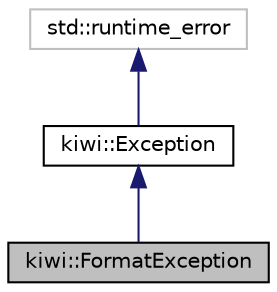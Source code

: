 digraph "kiwi::FormatException"
{
 // LATEX_PDF_SIZE
  edge [fontname="Helvetica",fontsize="10",labelfontname="Helvetica",labelfontsize="10"];
  node [fontname="Helvetica",fontsize="10",shape=record];
  Node1 [label="kiwi::FormatException",height=0.2,width=0.4,color="black", fillcolor="grey75", style="filled", fontcolor="black",tooltip=" "];
  Node2 -> Node1 [dir="back",color="midnightblue",fontsize="10",style="solid",fontname="Helvetica"];
  Node2 [label="kiwi::Exception",height=0.2,width=0.4,color="black", fillcolor="white", style="filled",URL="$classkiwi_1_1Exception.html",tooltip=" "];
  Node3 -> Node2 [dir="back",color="midnightblue",fontsize="10",style="solid",fontname="Helvetica"];
  Node3 [label="std::runtime_error",height=0.2,width=0.4,color="grey75", fillcolor="white", style="filled",tooltip=" "];
}
